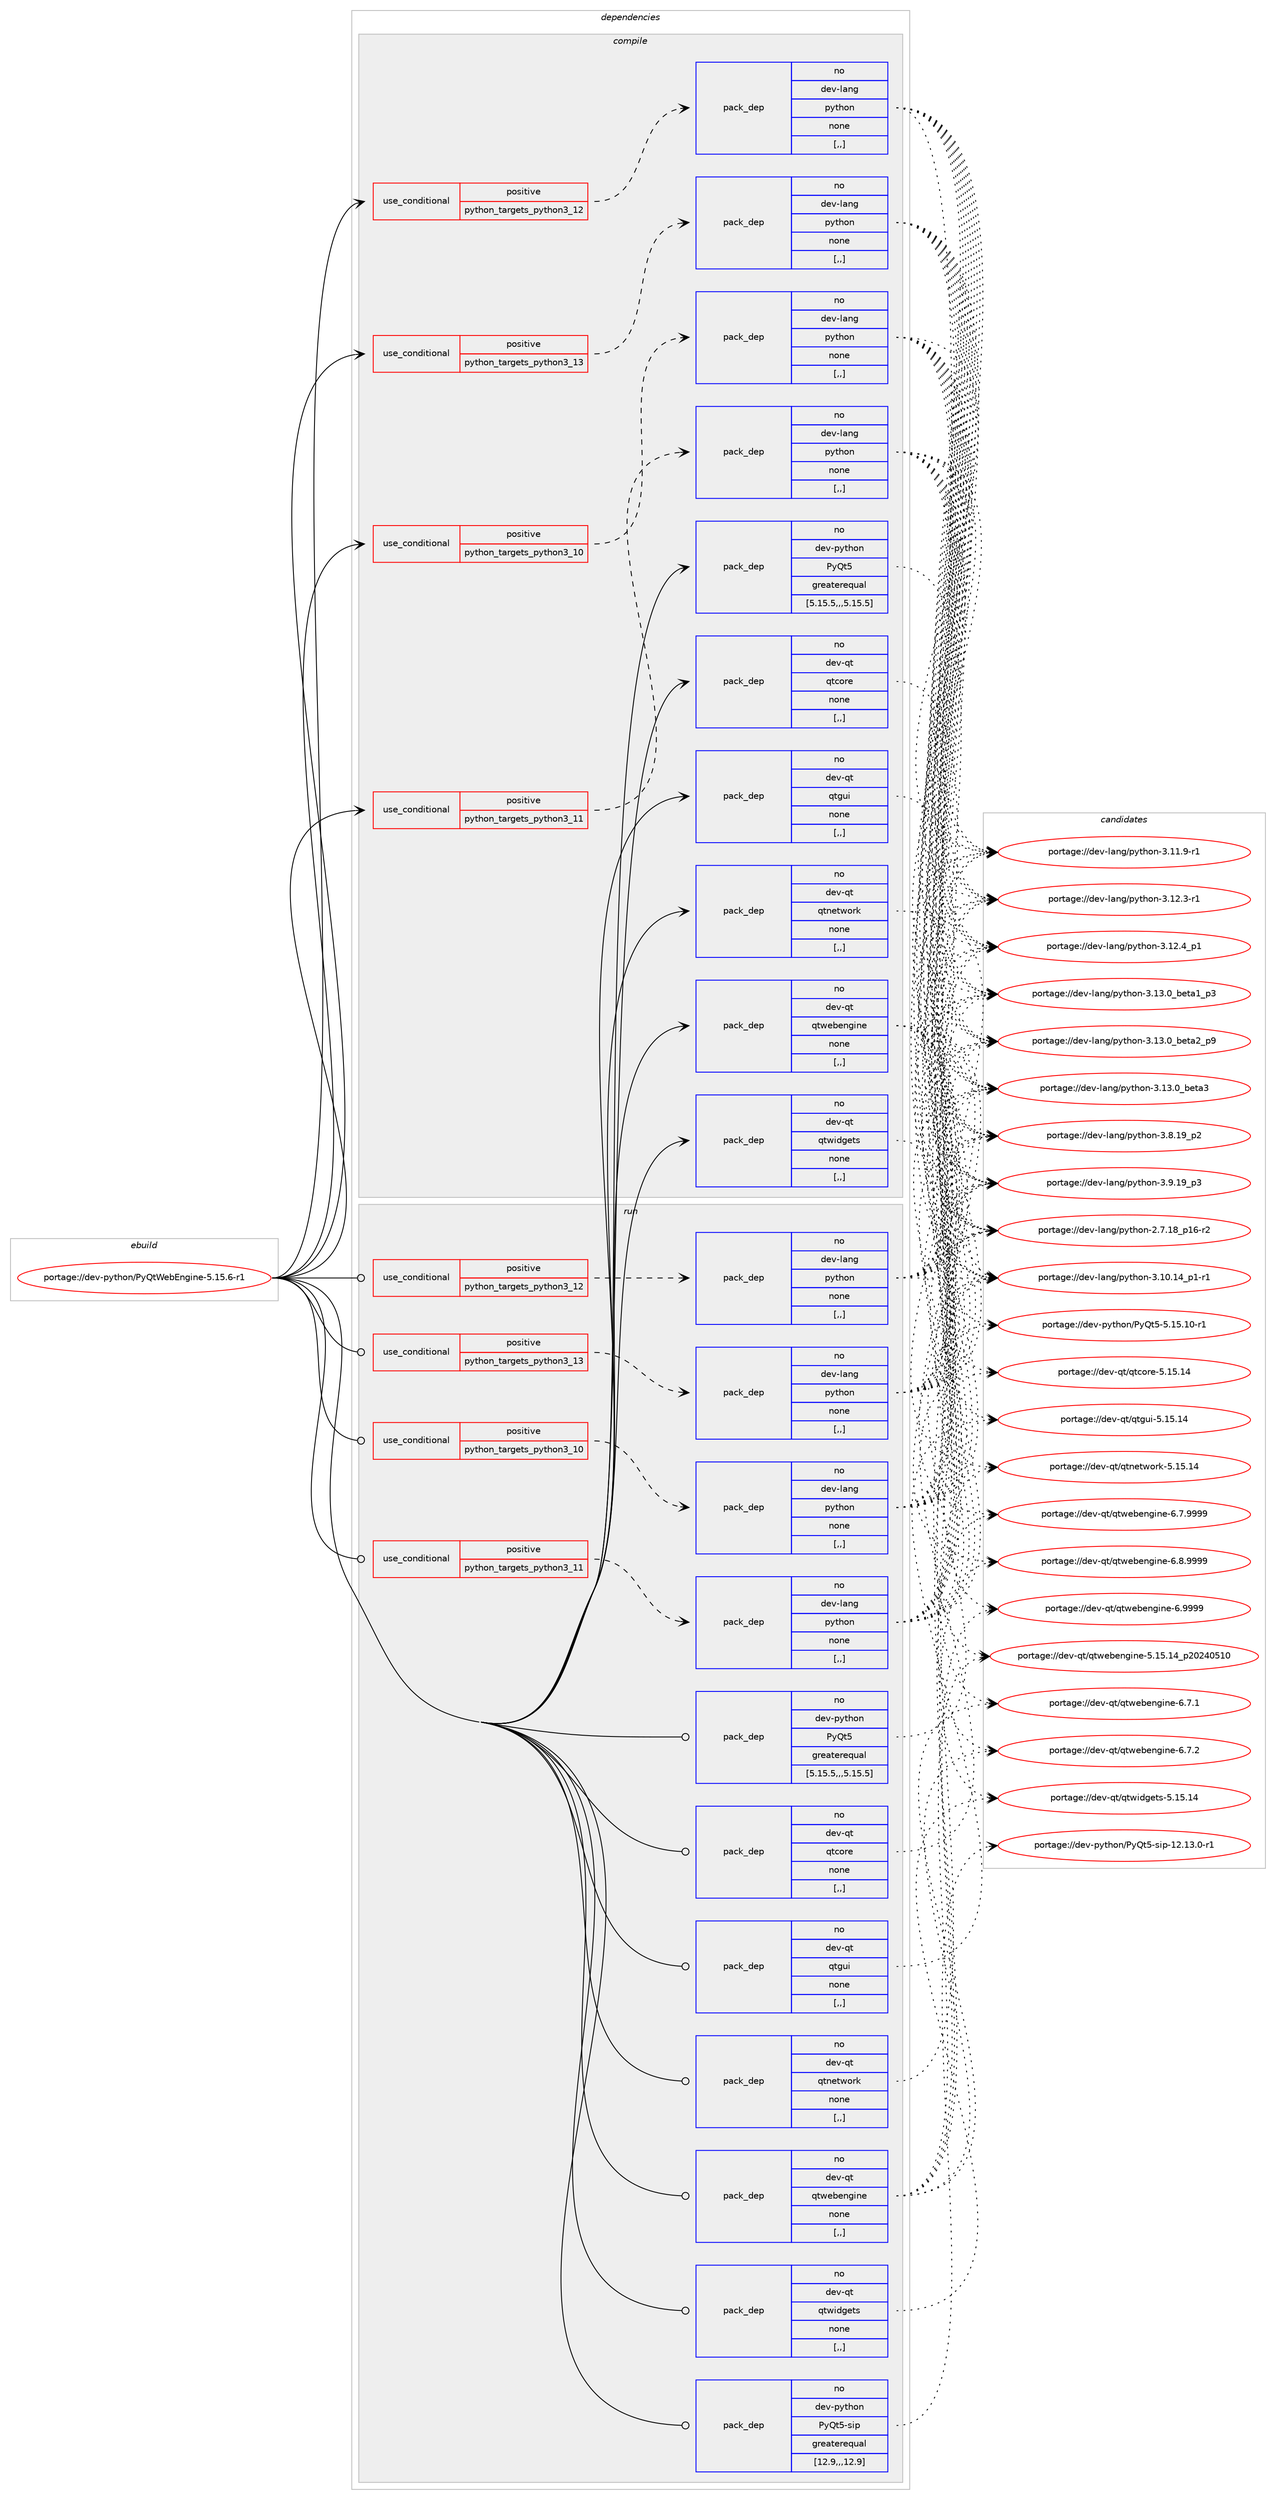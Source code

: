 digraph prolog {

# *************
# Graph options
# *************

newrank=true;
concentrate=true;
compound=true;
graph [rankdir=LR,fontname=Helvetica,fontsize=10,ranksep=1.5];#, ranksep=2.5, nodesep=0.2];
edge  [arrowhead=vee];
node  [fontname=Helvetica,fontsize=10];

# **********
# The ebuild
# **********

subgraph cluster_leftcol {
color=gray;
rank=same;
label=<<i>ebuild</i>>;
id [label="portage://dev-python/PyQtWebEngine-5.15.6-r1", color=red, width=4, href="../dev-python/PyQtWebEngine-5.15.6-r1.svg"];
}

# ****************
# The dependencies
# ****************

subgraph cluster_midcol {
color=gray;
label=<<i>dependencies</i>>;
subgraph cluster_compile {
fillcolor="#eeeeee";
style=filled;
label=<<i>compile</i>>;
subgraph cond29800 {
dependency138080 [label=<<TABLE BORDER="0" CELLBORDER="1" CELLSPACING="0" CELLPADDING="4"><TR><TD ROWSPAN="3" CELLPADDING="10">use_conditional</TD></TR><TR><TD>positive</TD></TR><TR><TD>python_targets_python3_10</TD></TR></TABLE>>, shape=none, color=red];
subgraph pack107072 {
dependency138081 [label=<<TABLE BORDER="0" CELLBORDER="1" CELLSPACING="0" CELLPADDING="4" WIDTH="220"><TR><TD ROWSPAN="6" CELLPADDING="30">pack_dep</TD></TR><TR><TD WIDTH="110">no</TD></TR><TR><TD>dev-lang</TD></TR><TR><TD>python</TD></TR><TR><TD>none</TD></TR><TR><TD>[,,]</TD></TR></TABLE>>, shape=none, color=blue];
}
dependency138080:e -> dependency138081:w [weight=20,style="dashed",arrowhead="vee"];
}
id:e -> dependency138080:w [weight=20,style="solid",arrowhead="vee"];
subgraph cond29801 {
dependency138082 [label=<<TABLE BORDER="0" CELLBORDER="1" CELLSPACING="0" CELLPADDING="4"><TR><TD ROWSPAN="3" CELLPADDING="10">use_conditional</TD></TR><TR><TD>positive</TD></TR><TR><TD>python_targets_python3_11</TD></TR></TABLE>>, shape=none, color=red];
subgraph pack107073 {
dependency138083 [label=<<TABLE BORDER="0" CELLBORDER="1" CELLSPACING="0" CELLPADDING="4" WIDTH="220"><TR><TD ROWSPAN="6" CELLPADDING="30">pack_dep</TD></TR><TR><TD WIDTH="110">no</TD></TR><TR><TD>dev-lang</TD></TR><TR><TD>python</TD></TR><TR><TD>none</TD></TR><TR><TD>[,,]</TD></TR></TABLE>>, shape=none, color=blue];
}
dependency138082:e -> dependency138083:w [weight=20,style="dashed",arrowhead="vee"];
}
id:e -> dependency138082:w [weight=20,style="solid",arrowhead="vee"];
subgraph cond29802 {
dependency138084 [label=<<TABLE BORDER="0" CELLBORDER="1" CELLSPACING="0" CELLPADDING="4"><TR><TD ROWSPAN="3" CELLPADDING="10">use_conditional</TD></TR><TR><TD>positive</TD></TR><TR><TD>python_targets_python3_12</TD></TR></TABLE>>, shape=none, color=red];
subgraph pack107074 {
dependency138085 [label=<<TABLE BORDER="0" CELLBORDER="1" CELLSPACING="0" CELLPADDING="4" WIDTH="220"><TR><TD ROWSPAN="6" CELLPADDING="30">pack_dep</TD></TR><TR><TD WIDTH="110">no</TD></TR><TR><TD>dev-lang</TD></TR><TR><TD>python</TD></TR><TR><TD>none</TD></TR><TR><TD>[,,]</TD></TR></TABLE>>, shape=none, color=blue];
}
dependency138084:e -> dependency138085:w [weight=20,style="dashed",arrowhead="vee"];
}
id:e -> dependency138084:w [weight=20,style="solid",arrowhead="vee"];
subgraph cond29803 {
dependency138086 [label=<<TABLE BORDER="0" CELLBORDER="1" CELLSPACING="0" CELLPADDING="4"><TR><TD ROWSPAN="3" CELLPADDING="10">use_conditional</TD></TR><TR><TD>positive</TD></TR><TR><TD>python_targets_python3_13</TD></TR></TABLE>>, shape=none, color=red];
subgraph pack107075 {
dependency138087 [label=<<TABLE BORDER="0" CELLBORDER="1" CELLSPACING="0" CELLPADDING="4" WIDTH="220"><TR><TD ROWSPAN="6" CELLPADDING="30">pack_dep</TD></TR><TR><TD WIDTH="110">no</TD></TR><TR><TD>dev-lang</TD></TR><TR><TD>python</TD></TR><TR><TD>none</TD></TR><TR><TD>[,,]</TD></TR></TABLE>>, shape=none, color=blue];
}
dependency138086:e -> dependency138087:w [weight=20,style="dashed",arrowhead="vee"];
}
id:e -> dependency138086:w [weight=20,style="solid",arrowhead="vee"];
subgraph pack107076 {
dependency138088 [label=<<TABLE BORDER="0" CELLBORDER="1" CELLSPACING="0" CELLPADDING="4" WIDTH="220"><TR><TD ROWSPAN="6" CELLPADDING="30">pack_dep</TD></TR><TR><TD WIDTH="110">no</TD></TR><TR><TD>dev-python</TD></TR><TR><TD>PyQt5</TD></TR><TR><TD>greaterequal</TD></TR><TR><TD>[5.15.5,,,5.15.5]</TD></TR></TABLE>>, shape=none, color=blue];
}
id:e -> dependency138088:w [weight=20,style="solid",arrowhead="vee"];
subgraph pack107077 {
dependency138089 [label=<<TABLE BORDER="0" CELLBORDER="1" CELLSPACING="0" CELLPADDING="4" WIDTH="220"><TR><TD ROWSPAN="6" CELLPADDING="30">pack_dep</TD></TR><TR><TD WIDTH="110">no</TD></TR><TR><TD>dev-qt</TD></TR><TR><TD>qtcore</TD></TR><TR><TD>none</TD></TR><TR><TD>[,,]</TD></TR></TABLE>>, shape=none, color=blue];
}
id:e -> dependency138089:w [weight=20,style="solid",arrowhead="vee"];
subgraph pack107078 {
dependency138090 [label=<<TABLE BORDER="0" CELLBORDER="1" CELLSPACING="0" CELLPADDING="4" WIDTH="220"><TR><TD ROWSPAN="6" CELLPADDING="30">pack_dep</TD></TR><TR><TD WIDTH="110">no</TD></TR><TR><TD>dev-qt</TD></TR><TR><TD>qtgui</TD></TR><TR><TD>none</TD></TR><TR><TD>[,,]</TD></TR></TABLE>>, shape=none, color=blue];
}
id:e -> dependency138090:w [weight=20,style="solid",arrowhead="vee"];
subgraph pack107079 {
dependency138091 [label=<<TABLE BORDER="0" CELLBORDER="1" CELLSPACING="0" CELLPADDING="4" WIDTH="220"><TR><TD ROWSPAN="6" CELLPADDING="30">pack_dep</TD></TR><TR><TD WIDTH="110">no</TD></TR><TR><TD>dev-qt</TD></TR><TR><TD>qtnetwork</TD></TR><TR><TD>none</TD></TR><TR><TD>[,,]</TD></TR></TABLE>>, shape=none, color=blue];
}
id:e -> dependency138091:w [weight=20,style="solid",arrowhead="vee"];
subgraph pack107080 {
dependency138092 [label=<<TABLE BORDER="0" CELLBORDER="1" CELLSPACING="0" CELLPADDING="4" WIDTH="220"><TR><TD ROWSPAN="6" CELLPADDING="30">pack_dep</TD></TR><TR><TD WIDTH="110">no</TD></TR><TR><TD>dev-qt</TD></TR><TR><TD>qtwebengine</TD></TR><TR><TD>none</TD></TR><TR><TD>[,,]</TD></TR></TABLE>>, shape=none, color=blue];
}
id:e -> dependency138092:w [weight=20,style="solid",arrowhead="vee"];
subgraph pack107081 {
dependency138093 [label=<<TABLE BORDER="0" CELLBORDER="1" CELLSPACING="0" CELLPADDING="4" WIDTH="220"><TR><TD ROWSPAN="6" CELLPADDING="30">pack_dep</TD></TR><TR><TD WIDTH="110">no</TD></TR><TR><TD>dev-qt</TD></TR><TR><TD>qtwidgets</TD></TR><TR><TD>none</TD></TR><TR><TD>[,,]</TD></TR></TABLE>>, shape=none, color=blue];
}
id:e -> dependency138093:w [weight=20,style="solid",arrowhead="vee"];
}
subgraph cluster_compileandrun {
fillcolor="#eeeeee";
style=filled;
label=<<i>compile and run</i>>;
}
subgraph cluster_run {
fillcolor="#eeeeee";
style=filled;
label=<<i>run</i>>;
subgraph cond29804 {
dependency138094 [label=<<TABLE BORDER="0" CELLBORDER="1" CELLSPACING="0" CELLPADDING="4"><TR><TD ROWSPAN="3" CELLPADDING="10">use_conditional</TD></TR><TR><TD>positive</TD></TR><TR><TD>python_targets_python3_10</TD></TR></TABLE>>, shape=none, color=red];
subgraph pack107082 {
dependency138095 [label=<<TABLE BORDER="0" CELLBORDER="1" CELLSPACING="0" CELLPADDING="4" WIDTH="220"><TR><TD ROWSPAN="6" CELLPADDING="30">pack_dep</TD></TR><TR><TD WIDTH="110">no</TD></TR><TR><TD>dev-lang</TD></TR><TR><TD>python</TD></TR><TR><TD>none</TD></TR><TR><TD>[,,]</TD></TR></TABLE>>, shape=none, color=blue];
}
dependency138094:e -> dependency138095:w [weight=20,style="dashed",arrowhead="vee"];
}
id:e -> dependency138094:w [weight=20,style="solid",arrowhead="odot"];
subgraph cond29805 {
dependency138096 [label=<<TABLE BORDER="0" CELLBORDER="1" CELLSPACING="0" CELLPADDING="4"><TR><TD ROWSPAN="3" CELLPADDING="10">use_conditional</TD></TR><TR><TD>positive</TD></TR><TR><TD>python_targets_python3_11</TD></TR></TABLE>>, shape=none, color=red];
subgraph pack107083 {
dependency138097 [label=<<TABLE BORDER="0" CELLBORDER="1" CELLSPACING="0" CELLPADDING="4" WIDTH="220"><TR><TD ROWSPAN="6" CELLPADDING="30">pack_dep</TD></TR><TR><TD WIDTH="110">no</TD></TR><TR><TD>dev-lang</TD></TR><TR><TD>python</TD></TR><TR><TD>none</TD></TR><TR><TD>[,,]</TD></TR></TABLE>>, shape=none, color=blue];
}
dependency138096:e -> dependency138097:w [weight=20,style="dashed",arrowhead="vee"];
}
id:e -> dependency138096:w [weight=20,style="solid",arrowhead="odot"];
subgraph cond29806 {
dependency138098 [label=<<TABLE BORDER="0" CELLBORDER="1" CELLSPACING="0" CELLPADDING="4"><TR><TD ROWSPAN="3" CELLPADDING="10">use_conditional</TD></TR><TR><TD>positive</TD></TR><TR><TD>python_targets_python3_12</TD></TR></TABLE>>, shape=none, color=red];
subgraph pack107084 {
dependency138099 [label=<<TABLE BORDER="0" CELLBORDER="1" CELLSPACING="0" CELLPADDING="4" WIDTH="220"><TR><TD ROWSPAN="6" CELLPADDING="30">pack_dep</TD></TR><TR><TD WIDTH="110">no</TD></TR><TR><TD>dev-lang</TD></TR><TR><TD>python</TD></TR><TR><TD>none</TD></TR><TR><TD>[,,]</TD></TR></TABLE>>, shape=none, color=blue];
}
dependency138098:e -> dependency138099:w [weight=20,style="dashed",arrowhead="vee"];
}
id:e -> dependency138098:w [weight=20,style="solid",arrowhead="odot"];
subgraph cond29807 {
dependency138100 [label=<<TABLE BORDER="0" CELLBORDER="1" CELLSPACING="0" CELLPADDING="4"><TR><TD ROWSPAN="3" CELLPADDING="10">use_conditional</TD></TR><TR><TD>positive</TD></TR><TR><TD>python_targets_python3_13</TD></TR></TABLE>>, shape=none, color=red];
subgraph pack107085 {
dependency138101 [label=<<TABLE BORDER="0" CELLBORDER="1" CELLSPACING="0" CELLPADDING="4" WIDTH="220"><TR><TD ROWSPAN="6" CELLPADDING="30">pack_dep</TD></TR><TR><TD WIDTH="110">no</TD></TR><TR><TD>dev-lang</TD></TR><TR><TD>python</TD></TR><TR><TD>none</TD></TR><TR><TD>[,,]</TD></TR></TABLE>>, shape=none, color=blue];
}
dependency138100:e -> dependency138101:w [weight=20,style="dashed",arrowhead="vee"];
}
id:e -> dependency138100:w [weight=20,style="solid",arrowhead="odot"];
subgraph pack107086 {
dependency138102 [label=<<TABLE BORDER="0" CELLBORDER="1" CELLSPACING="0" CELLPADDING="4" WIDTH="220"><TR><TD ROWSPAN="6" CELLPADDING="30">pack_dep</TD></TR><TR><TD WIDTH="110">no</TD></TR><TR><TD>dev-python</TD></TR><TR><TD>PyQt5</TD></TR><TR><TD>greaterequal</TD></TR><TR><TD>[5.15.5,,,5.15.5]</TD></TR></TABLE>>, shape=none, color=blue];
}
id:e -> dependency138102:w [weight=20,style="solid",arrowhead="odot"];
subgraph pack107087 {
dependency138103 [label=<<TABLE BORDER="0" CELLBORDER="1" CELLSPACING="0" CELLPADDING="4" WIDTH="220"><TR><TD ROWSPAN="6" CELLPADDING="30">pack_dep</TD></TR><TR><TD WIDTH="110">no</TD></TR><TR><TD>dev-python</TD></TR><TR><TD>PyQt5-sip</TD></TR><TR><TD>greaterequal</TD></TR><TR><TD>[12.9,,,12.9]</TD></TR></TABLE>>, shape=none, color=blue];
}
id:e -> dependency138103:w [weight=20,style="solid",arrowhead="odot"];
subgraph pack107088 {
dependency138104 [label=<<TABLE BORDER="0" CELLBORDER="1" CELLSPACING="0" CELLPADDING="4" WIDTH="220"><TR><TD ROWSPAN="6" CELLPADDING="30">pack_dep</TD></TR><TR><TD WIDTH="110">no</TD></TR><TR><TD>dev-qt</TD></TR><TR><TD>qtcore</TD></TR><TR><TD>none</TD></TR><TR><TD>[,,]</TD></TR></TABLE>>, shape=none, color=blue];
}
id:e -> dependency138104:w [weight=20,style="solid",arrowhead="odot"];
subgraph pack107089 {
dependency138105 [label=<<TABLE BORDER="0" CELLBORDER="1" CELLSPACING="0" CELLPADDING="4" WIDTH="220"><TR><TD ROWSPAN="6" CELLPADDING="30">pack_dep</TD></TR><TR><TD WIDTH="110">no</TD></TR><TR><TD>dev-qt</TD></TR><TR><TD>qtgui</TD></TR><TR><TD>none</TD></TR><TR><TD>[,,]</TD></TR></TABLE>>, shape=none, color=blue];
}
id:e -> dependency138105:w [weight=20,style="solid",arrowhead="odot"];
subgraph pack107090 {
dependency138106 [label=<<TABLE BORDER="0" CELLBORDER="1" CELLSPACING="0" CELLPADDING="4" WIDTH="220"><TR><TD ROWSPAN="6" CELLPADDING="30">pack_dep</TD></TR><TR><TD WIDTH="110">no</TD></TR><TR><TD>dev-qt</TD></TR><TR><TD>qtnetwork</TD></TR><TR><TD>none</TD></TR><TR><TD>[,,]</TD></TR></TABLE>>, shape=none, color=blue];
}
id:e -> dependency138106:w [weight=20,style="solid",arrowhead="odot"];
subgraph pack107091 {
dependency138107 [label=<<TABLE BORDER="0" CELLBORDER="1" CELLSPACING="0" CELLPADDING="4" WIDTH="220"><TR><TD ROWSPAN="6" CELLPADDING="30">pack_dep</TD></TR><TR><TD WIDTH="110">no</TD></TR><TR><TD>dev-qt</TD></TR><TR><TD>qtwebengine</TD></TR><TR><TD>none</TD></TR><TR><TD>[,,]</TD></TR></TABLE>>, shape=none, color=blue];
}
id:e -> dependency138107:w [weight=20,style="solid",arrowhead="odot"];
subgraph pack107092 {
dependency138108 [label=<<TABLE BORDER="0" CELLBORDER="1" CELLSPACING="0" CELLPADDING="4" WIDTH="220"><TR><TD ROWSPAN="6" CELLPADDING="30">pack_dep</TD></TR><TR><TD WIDTH="110">no</TD></TR><TR><TD>dev-qt</TD></TR><TR><TD>qtwidgets</TD></TR><TR><TD>none</TD></TR><TR><TD>[,,]</TD></TR></TABLE>>, shape=none, color=blue];
}
id:e -> dependency138108:w [weight=20,style="solid",arrowhead="odot"];
}
}

# **************
# The candidates
# **************

subgraph cluster_choices {
rank=same;
color=gray;
label=<<i>candidates</i>>;

subgraph choice107072 {
color=black;
nodesep=1;
choice100101118451089711010347112121116104111110455046554649569511249544511450 [label="portage://dev-lang/python-2.7.18_p16-r2", color=red, width=4,href="../dev-lang/python-2.7.18_p16-r2.svg"];
choice100101118451089711010347112121116104111110455146494846495295112494511449 [label="portage://dev-lang/python-3.10.14_p1-r1", color=red, width=4,href="../dev-lang/python-3.10.14_p1-r1.svg"];
choice100101118451089711010347112121116104111110455146494946574511449 [label="portage://dev-lang/python-3.11.9-r1", color=red, width=4,href="../dev-lang/python-3.11.9-r1.svg"];
choice100101118451089711010347112121116104111110455146495046514511449 [label="portage://dev-lang/python-3.12.3-r1", color=red, width=4,href="../dev-lang/python-3.12.3-r1.svg"];
choice100101118451089711010347112121116104111110455146495046529511249 [label="portage://dev-lang/python-3.12.4_p1", color=red, width=4,href="../dev-lang/python-3.12.4_p1.svg"];
choice10010111845108971101034711212111610411111045514649514648959810111697499511251 [label="portage://dev-lang/python-3.13.0_beta1_p3", color=red, width=4,href="../dev-lang/python-3.13.0_beta1_p3.svg"];
choice10010111845108971101034711212111610411111045514649514648959810111697509511257 [label="portage://dev-lang/python-3.13.0_beta2_p9", color=red, width=4,href="../dev-lang/python-3.13.0_beta2_p9.svg"];
choice1001011184510897110103471121211161041111104551464951464895981011169751 [label="portage://dev-lang/python-3.13.0_beta3", color=red, width=4,href="../dev-lang/python-3.13.0_beta3.svg"];
choice100101118451089711010347112121116104111110455146564649579511250 [label="portage://dev-lang/python-3.8.19_p2", color=red, width=4,href="../dev-lang/python-3.8.19_p2.svg"];
choice100101118451089711010347112121116104111110455146574649579511251 [label="portage://dev-lang/python-3.9.19_p3", color=red, width=4,href="../dev-lang/python-3.9.19_p3.svg"];
dependency138081:e -> choice100101118451089711010347112121116104111110455046554649569511249544511450:w [style=dotted,weight="100"];
dependency138081:e -> choice100101118451089711010347112121116104111110455146494846495295112494511449:w [style=dotted,weight="100"];
dependency138081:e -> choice100101118451089711010347112121116104111110455146494946574511449:w [style=dotted,weight="100"];
dependency138081:e -> choice100101118451089711010347112121116104111110455146495046514511449:w [style=dotted,weight="100"];
dependency138081:e -> choice100101118451089711010347112121116104111110455146495046529511249:w [style=dotted,weight="100"];
dependency138081:e -> choice10010111845108971101034711212111610411111045514649514648959810111697499511251:w [style=dotted,weight="100"];
dependency138081:e -> choice10010111845108971101034711212111610411111045514649514648959810111697509511257:w [style=dotted,weight="100"];
dependency138081:e -> choice1001011184510897110103471121211161041111104551464951464895981011169751:w [style=dotted,weight="100"];
dependency138081:e -> choice100101118451089711010347112121116104111110455146564649579511250:w [style=dotted,weight="100"];
dependency138081:e -> choice100101118451089711010347112121116104111110455146574649579511251:w [style=dotted,weight="100"];
}
subgraph choice107073 {
color=black;
nodesep=1;
choice100101118451089711010347112121116104111110455046554649569511249544511450 [label="portage://dev-lang/python-2.7.18_p16-r2", color=red, width=4,href="../dev-lang/python-2.7.18_p16-r2.svg"];
choice100101118451089711010347112121116104111110455146494846495295112494511449 [label="portage://dev-lang/python-3.10.14_p1-r1", color=red, width=4,href="../dev-lang/python-3.10.14_p1-r1.svg"];
choice100101118451089711010347112121116104111110455146494946574511449 [label="portage://dev-lang/python-3.11.9-r1", color=red, width=4,href="../dev-lang/python-3.11.9-r1.svg"];
choice100101118451089711010347112121116104111110455146495046514511449 [label="portage://dev-lang/python-3.12.3-r1", color=red, width=4,href="../dev-lang/python-3.12.3-r1.svg"];
choice100101118451089711010347112121116104111110455146495046529511249 [label="portage://dev-lang/python-3.12.4_p1", color=red, width=4,href="../dev-lang/python-3.12.4_p1.svg"];
choice10010111845108971101034711212111610411111045514649514648959810111697499511251 [label="portage://dev-lang/python-3.13.0_beta1_p3", color=red, width=4,href="../dev-lang/python-3.13.0_beta1_p3.svg"];
choice10010111845108971101034711212111610411111045514649514648959810111697509511257 [label="portage://dev-lang/python-3.13.0_beta2_p9", color=red, width=4,href="../dev-lang/python-3.13.0_beta2_p9.svg"];
choice1001011184510897110103471121211161041111104551464951464895981011169751 [label="portage://dev-lang/python-3.13.0_beta3", color=red, width=4,href="../dev-lang/python-3.13.0_beta3.svg"];
choice100101118451089711010347112121116104111110455146564649579511250 [label="portage://dev-lang/python-3.8.19_p2", color=red, width=4,href="../dev-lang/python-3.8.19_p2.svg"];
choice100101118451089711010347112121116104111110455146574649579511251 [label="portage://dev-lang/python-3.9.19_p3", color=red, width=4,href="../dev-lang/python-3.9.19_p3.svg"];
dependency138083:e -> choice100101118451089711010347112121116104111110455046554649569511249544511450:w [style=dotted,weight="100"];
dependency138083:e -> choice100101118451089711010347112121116104111110455146494846495295112494511449:w [style=dotted,weight="100"];
dependency138083:e -> choice100101118451089711010347112121116104111110455146494946574511449:w [style=dotted,weight="100"];
dependency138083:e -> choice100101118451089711010347112121116104111110455146495046514511449:w [style=dotted,weight="100"];
dependency138083:e -> choice100101118451089711010347112121116104111110455146495046529511249:w [style=dotted,weight="100"];
dependency138083:e -> choice10010111845108971101034711212111610411111045514649514648959810111697499511251:w [style=dotted,weight="100"];
dependency138083:e -> choice10010111845108971101034711212111610411111045514649514648959810111697509511257:w [style=dotted,weight="100"];
dependency138083:e -> choice1001011184510897110103471121211161041111104551464951464895981011169751:w [style=dotted,weight="100"];
dependency138083:e -> choice100101118451089711010347112121116104111110455146564649579511250:w [style=dotted,weight="100"];
dependency138083:e -> choice100101118451089711010347112121116104111110455146574649579511251:w [style=dotted,weight="100"];
}
subgraph choice107074 {
color=black;
nodesep=1;
choice100101118451089711010347112121116104111110455046554649569511249544511450 [label="portage://dev-lang/python-2.7.18_p16-r2", color=red, width=4,href="../dev-lang/python-2.7.18_p16-r2.svg"];
choice100101118451089711010347112121116104111110455146494846495295112494511449 [label="portage://dev-lang/python-3.10.14_p1-r1", color=red, width=4,href="../dev-lang/python-3.10.14_p1-r1.svg"];
choice100101118451089711010347112121116104111110455146494946574511449 [label="portage://dev-lang/python-3.11.9-r1", color=red, width=4,href="../dev-lang/python-3.11.9-r1.svg"];
choice100101118451089711010347112121116104111110455146495046514511449 [label="portage://dev-lang/python-3.12.3-r1", color=red, width=4,href="../dev-lang/python-3.12.3-r1.svg"];
choice100101118451089711010347112121116104111110455146495046529511249 [label="portage://dev-lang/python-3.12.4_p1", color=red, width=4,href="../dev-lang/python-3.12.4_p1.svg"];
choice10010111845108971101034711212111610411111045514649514648959810111697499511251 [label="portage://dev-lang/python-3.13.0_beta1_p3", color=red, width=4,href="../dev-lang/python-3.13.0_beta1_p3.svg"];
choice10010111845108971101034711212111610411111045514649514648959810111697509511257 [label="portage://dev-lang/python-3.13.0_beta2_p9", color=red, width=4,href="../dev-lang/python-3.13.0_beta2_p9.svg"];
choice1001011184510897110103471121211161041111104551464951464895981011169751 [label="portage://dev-lang/python-3.13.0_beta3", color=red, width=4,href="../dev-lang/python-3.13.0_beta3.svg"];
choice100101118451089711010347112121116104111110455146564649579511250 [label="portage://dev-lang/python-3.8.19_p2", color=red, width=4,href="../dev-lang/python-3.8.19_p2.svg"];
choice100101118451089711010347112121116104111110455146574649579511251 [label="portage://dev-lang/python-3.9.19_p3", color=red, width=4,href="../dev-lang/python-3.9.19_p3.svg"];
dependency138085:e -> choice100101118451089711010347112121116104111110455046554649569511249544511450:w [style=dotted,weight="100"];
dependency138085:e -> choice100101118451089711010347112121116104111110455146494846495295112494511449:w [style=dotted,weight="100"];
dependency138085:e -> choice100101118451089711010347112121116104111110455146494946574511449:w [style=dotted,weight="100"];
dependency138085:e -> choice100101118451089711010347112121116104111110455146495046514511449:w [style=dotted,weight="100"];
dependency138085:e -> choice100101118451089711010347112121116104111110455146495046529511249:w [style=dotted,weight="100"];
dependency138085:e -> choice10010111845108971101034711212111610411111045514649514648959810111697499511251:w [style=dotted,weight="100"];
dependency138085:e -> choice10010111845108971101034711212111610411111045514649514648959810111697509511257:w [style=dotted,weight="100"];
dependency138085:e -> choice1001011184510897110103471121211161041111104551464951464895981011169751:w [style=dotted,weight="100"];
dependency138085:e -> choice100101118451089711010347112121116104111110455146564649579511250:w [style=dotted,weight="100"];
dependency138085:e -> choice100101118451089711010347112121116104111110455146574649579511251:w [style=dotted,weight="100"];
}
subgraph choice107075 {
color=black;
nodesep=1;
choice100101118451089711010347112121116104111110455046554649569511249544511450 [label="portage://dev-lang/python-2.7.18_p16-r2", color=red, width=4,href="../dev-lang/python-2.7.18_p16-r2.svg"];
choice100101118451089711010347112121116104111110455146494846495295112494511449 [label="portage://dev-lang/python-3.10.14_p1-r1", color=red, width=4,href="../dev-lang/python-3.10.14_p1-r1.svg"];
choice100101118451089711010347112121116104111110455146494946574511449 [label="portage://dev-lang/python-3.11.9-r1", color=red, width=4,href="../dev-lang/python-3.11.9-r1.svg"];
choice100101118451089711010347112121116104111110455146495046514511449 [label="portage://dev-lang/python-3.12.3-r1", color=red, width=4,href="../dev-lang/python-3.12.3-r1.svg"];
choice100101118451089711010347112121116104111110455146495046529511249 [label="portage://dev-lang/python-3.12.4_p1", color=red, width=4,href="../dev-lang/python-3.12.4_p1.svg"];
choice10010111845108971101034711212111610411111045514649514648959810111697499511251 [label="portage://dev-lang/python-3.13.0_beta1_p3", color=red, width=4,href="../dev-lang/python-3.13.0_beta1_p3.svg"];
choice10010111845108971101034711212111610411111045514649514648959810111697509511257 [label="portage://dev-lang/python-3.13.0_beta2_p9", color=red, width=4,href="../dev-lang/python-3.13.0_beta2_p9.svg"];
choice1001011184510897110103471121211161041111104551464951464895981011169751 [label="portage://dev-lang/python-3.13.0_beta3", color=red, width=4,href="../dev-lang/python-3.13.0_beta3.svg"];
choice100101118451089711010347112121116104111110455146564649579511250 [label="portage://dev-lang/python-3.8.19_p2", color=red, width=4,href="../dev-lang/python-3.8.19_p2.svg"];
choice100101118451089711010347112121116104111110455146574649579511251 [label="portage://dev-lang/python-3.9.19_p3", color=red, width=4,href="../dev-lang/python-3.9.19_p3.svg"];
dependency138087:e -> choice100101118451089711010347112121116104111110455046554649569511249544511450:w [style=dotted,weight="100"];
dependency138087:e -> choice100101118451089711010347112121116104111110455146494846495295112494511449:w [style=dotted,weight="100"];
dependency138087:e -> choice100101118451089711010347112121116104111110455146494946574511449:w [style=dotted,weight="100"];
dependency138087:e -> choice100101118451089711010347112121116104111110455146495046514511449:w [style=dotted,weight="100"];
dependency138087:e -> choice100101118451089711010347112121116104111110455146495046529511249:w [style=dotted,weight="100"];
dependency138087:e -> choice10010111845108971101034711212111610411111045514649514648959810111697499511251:w [style=dotted,weight="100"];
dependency138087:e -> choice10010111845108971101034711212111610411111045514649514648959810111697509511257:w [style=dotted,weight="100"];
dependency138087:e -> choice1001011184510897110103471121211161041111104551464951464895981011169751:w [style=dotted,weight="100"];
dependency138087:e -> choice100101118451089711010347112121116104111110455146564649579511250:w [style=dotted,weight="100"];
dependency138087:e -> choice100101118451089711010347112121116104111110455146574649579511251:w [style=dotted,weight="100"];
}
subgraph choice107076 {
color=black;
nodesep=1;
choice100101118451121211161041111104780121811165345534649534649484511449 [label="portage://dev-python/PyQt5-5.15.10-r1", color=red, width=4,href="../dev-python/PyQt5-5.15.10-r1.svg"];
dependency138088:e -> choice100101118451121211161041111104780121811165345534649534649484511449:w [style=dotted,weight="100"];
}
subgraph choice107077 {
color=black;
nodesep=1;
choice1001011184511311647113116991111141014553464953464952 [label="portage://dev-qt/qtcore-5.15.14", color=red, width=4,href="../dev-qt/qtcore-5.15.14.svg"];
dependency138089:e -> choice1001011184511311647113116991111141014553464953464952:w [style=dotted,weight="100"];
}
subgraph choice107078 {
color=black;
nodesep=1;
choice10010111845113116471131161031171054553464953464952 [label="portage://dev-qt/qtgui-5.15.14", color=red, width=4,href="../dev-qt/qtgui-5.15.14.svg"];
dependency138090:e -> choice10010111845113116471131161031171054553464953464952:w [style=dotted,weight="100"];
}
subgraph choice107079 {
color=black;
nodesep=1;
choice10010111845113116471131161101011161191111141074553464953464952 [label="portage://dev-qt/qtnetwork-5.15.14", color=red, width=4,href="../dev-qt/qtnetwork-5.15.14.svg"];
dependency138091:e -> choice10010111845113116471131161101011161191111141074553464953464952:w [style=dotted,weight="100"];
}
subgraph choice107080 {
color=black;
nodesep=1;
choice1001011184511311647113116119101981011101031051101014553464953464952951125048505248534948 [label="portage://dev-qt/qtwebengine-5.15.14_p20240510", color=red, width=4,href="../dev-qt/qtwebengine-5.15.14_p20240510.svg"];
choice100101118451131164711311611910198101110103105110101455446554649 [label="portage://dev-qt/qtwebengine-6.7.1", color=red, width=4,href="../dev-qt/qtwebengine-6.7.1.svg"];
choice100101118451131164711311611910198101110103105110101455446554650 [label="portage://dev-qt/qtwebengine-6.7.2", color=red, width=4,href="../dev-qt/qtwebengine-6.7.2.svg"];
choice100101118451131164711311611910198101110103105110101455446554657575757 [label="portage://dev-qt/qtwebengine-6.7.9999", color=red, width=4,href="../dev-qt/qtwebengine-6.7.9999.svg"];
choice100101118451131164711311611910198101110103105110101455446564657575757 [label="portage://dev-qt/qtwebengine-6.8.9999", color=red, width=4,href="../dev-qt/qtwebengine-6.8.9999.svg"];
choice10010111845113116471131161191019810111010310511010145544657575757 [label="portage://dev-qt/qtwebengine-6.9999", color=red, width=4,href="../dev-qt/qtwebengine-6.9999.svg"];
dependency138092:e -> choice1001011184511311647113116119101981011101031051101014553464953464952951125048505248534948:w [style=dotted,weight="100"];
dependency138092:e -> choice100101118451131164711311611910198101110103105110101455446554649:w [style=dotted,weight="100"];
dependency138092:e -> choice100101118451131164711311611910198101110103105110101455446554650:w [style=dotted,weight="100"];
dependency138092:e -> choice100101118451131164711311611910198101110103105110101455446554657575757:w [style=dotted,weight="100"];
dependency138092:e -> choice100101118451131164711311611910198101110103105110101455446564657575757:w [style=dotted,weight="100"];
dependency138092:e -> choice10010111845113116471131161191019810111010310511010145544657575757:w [style=dotted,weight="100"];
}
subgraph choice107081 {
color=black;
nodesep=1;
choice10010111845113116471131161191051001031011161154553464953464952 [label="portage://dev-qt/qtwidgets-5.15.14", color=red, width=4,href="../dev-qt/qtwidgets-5.15.14.svg"];
dependency138093:e -> choice10010111845113116471131161191051001031011161154553464953464952:w [style=dotted,weight="100"];
}
subgraph choice107082 {
color=black;
nodesep=1;
choice100101118451089711010347112121116104111110455046554649569511249544511450 [label="portage://dev-lang/python-2.7.18_p16-r2", color=red, width=4,href="../dev-lang/python-2.7.18_p16-r2.svg"];
choice100101118451089711010347112121116104111110455146494846495295112494511449 [label="portage://dev-lang/python-3.10.14_p1-r1", color=red, width=4,href="../dev-lang/python-3.10.14_p1-r1.svg"];
choice100101118451089711010347112121116104111110455146494946574511449 [label="portage://dev-lang/python-3.11.9-r1", color=red, width=4,href="../dev-lang/python-3.11.9-r1.svg"];
choice100101118451089711010347112121116104111110455146495046514511449 [label="portage://dev-lang/python-3.12.3-r1", color=red, width=4,href="../dev-lang/python-3.12.3-r1.svg"];
choice100101118451089711010347112121116104111110455146495046529511249 [label="portage://dev-lang/python-3.12.4_p1", color=red, width=4,href="../dev-lang/python-3.12.4_p1.svg"];
choice10010111845108971101034711212111610411111045514649514648959810111697499511251 [label="portage://dev-lang/python-3.13.0_beta1_p3", color=red, width=4,href="../dev-lang/python-3.13.0_beta1_p3.svg"];
choice10010111845108971101034711212111610411111045514649514648959810111697509511257 [label="portage://dev-lang/python-3.13.0_beta2_p9", color=red, width=4,href="../dev-lang/python-3.13.0_beta2_p9.svg"];
choice1001011184510897110103471121211161041111104551464951464895981011169751 [label="portage://dev-lang/python-3.13.0_beta3", color=red, width=4,href="../dev-lang/python-3.13.0_beta3.svg"];
choice100101118451089711010347112121116104111110455146564649579511250 [label="portage://dev-lang/python-3.8.19_p2", color=red, width=4,href="../dev-lang/python-3.8.19_p2.svg"];
choice100101118451089711010347112121116104111110455146574649579511251 [label="portage://dev-lang/python-3.9.19_p3", color=red, width=4,href="../dev-lang/python-3.9.19_p3.svg"];
dependency138095:e -> choice100101118451089711010347112121116104111110455046554649569511249544511450:w [style=dotted,weight="100"];
dependency138095:e -> choice100101118451089711010347112121116104111110455146494846495295112494511449:w [style=dotted,weight="100"];
dependency138095:e -> choice100101118451089711010347112121116104111110455146494946574511449:w [style=dotted,weight="100"];
dependency138095:e -> choice100101118451089711010347112121116104111110455146495046514511449:w [style=dotted,weight="100"];
dependency138095:e -> choice100101118451089711010347112121116104111110455146495046529511249:w [style=dotted,weight="100"];
dependency138095:e -> choice10010111845108971101034711212111610411111045514649514648959810111697499511251:w [style=dotted,weight="100"];
dependency138095:e -> choice10010111845108971101034711212111610411111045514649514648959810111697509511257:w [style=dotted,weight="100"];
dependency138095:e -> choice1001011184510897110103471121211161041111104551464951464895981011169751:w [style=dotted,weight="100"];
dependency138095:e -> choice100101118451089711010347112121116104111110455146564649579511250:w [style=dotted,weight="100"];
dependency138095:e -> choice100101118451089711010347112121116104111110455146574649579511251:w [style=dotted,weight="100"];
}
subgraph choice107083 {
color=black;
nodesep=1;
choice100101118451089711010347112121116104111110455046554649569511249544511450 [label="portage://dev-lang/python-2.7.18_p16-r2", color=red, width=4,href="../dev-lang/python-2.7.18_p16-r2.svg"];
choice100101118451089711010347112121116104111110455146494846495295112494511449 [label="portage://dev-lang/python-3.10.14_p1-r1", color=red, width=4,href="../dev-lang/python-3.10.14_p1-r1.svg"];
choice100101118451089711010347112121116104111110455146494946574511449 [label="portage://dev-lang/python-3.11.9-r1", color=red, width=4,href="../dev-lang/python-3.11.9-r1.svg"];
choice100101118451089711010347112121116104111110455146495046514511449 [label="portage://dev-lang/python-3.12.3-r1", color=red, width=4,href="../dev-lang/python-3.12.3-r1.svg"];
choice100101118451089711010347112121116104111110455146495046529511249 [label="portage://dev-lang/python-3.12.4_p1", color=red, width=4,href="../dev-lang/python-3.12.4_p1.svg"];
choice10010111845108971101034711212111610411111045514649514648959810111697499511251 [label="portage://dev-lang/python-3.13.0_beta1_p3", color=red, width=4,href="../dev-lang/python-3.13.0_beta1_p3.svg"];
choice10010111845108971101034711212111610411111045514649514648959810111697509511257 [label="portage://dev-lang/python-3.13.0_beta2_p9", color=red, width=4,href="../dev-lang/python-3.13.0_beta2_p9.svg"];
choice1001011184510897110103471121211161041111104551464951464895981011169751 [label="portage://dev-lang/python-3.13.0_beta3", color=red, width=4,href="../dev-lang/python-3.13.0_beta3.svg"];
choice100101118451089711010347112121116104111110455146564649579511250 [label="portage://dev-lang/python-3.8.19_p2", color=red, width=4,href="../dev-lang/python-3.8.19_p2.svg"];
choice100101118451089711010347112121116104111110455146574649579511251 [label="portage://dev-lang/python-3.9.19_p3", color=red, width=4,href="../dev-lang/python-3.9.19_p3.svg"];
dependency138097:e -> choice100101118451089711010347112121116104111110455046554649569511249544511450:w [style=dotted,weight="100"];
dependency138097:e -> choice100101118451089711010347112121116104111110455146494846495295112494511449:w [style=dotted,weight="100"];
dependency138097:e -> choice100101118451089711010347112121116104111110455146494946574511449:w [style=dotted,weight="100"];
dependency138097:e -> choice100101118451089711010347112121116104111110455146495046514511449:w [style=dotted,weight="100"];
dependency138097:e -> choice100101118451089711010347112121116104111110455146495046529511249:w [style=dotted,weight="100"];
dependency138097:e -> choice10010111845108971101034711212111610411111045514649514648959810111697499511251:w [style=dotted,weight="100"];
dependency138097:e -> choice10010111845108971101034711212111610411111045514649514648959810111697509511257:w [style=dotted,weight="100"];
dependency138097:e -> choice1001011184510897110103471121211161041111104551464951464895981011169751:w [style=dotted,weight="100"];
dependency138097:e -> choice100101118451089711010347112121116104111110455146564649579511250:w [style=dotted,weight="100"];
dependency138097:e -> choice100101118451089711010347112121116104111110455146574649579511251:w [style=dotted,weight="100"];
}
subgraph choice107084 {
color=black;
nodesep=1;
choice100101118451089711010347112121116104111110455046554649569511249544511450 [label="portage://dev-lang/python-2.7.18_p16-r2", color=red, width=4,href="../dev-lang/python-2.7.18_p16-r2.svg"];
choice100101118451089711010347112121116104111110455146494846495295112494511449 [label="portage://dev-lang/python-3.10.14_p1-r1", color=red, width=4,href="../dev-lang/python-3.10.14_p1-r1.svg"];
choice100101118451089711010347112121116104111110455146494946574511449 [label="portage://dev-lang/python-3.11.9-r1", color=red, width=4,href="../dev-lang/python-3.11.9-r1.svg"];
choice100101118451089711010347112121116104111110455146495046514511449 [label="portage://dev-lang/python-3.12.3-r1", color=red, width=4,href="../dev-lang/python-3.12.3-r1.svg"];
choice100101118451089711010347112121116104111110455146495046529511249 [label="portage://dev-lang/python-3.12.4_p1", color=red, width=4,href="../dev-lang/python-3.12.4_p1.svg"];
choice10010111845108971101034711212111610411111045514649514648959810111697499511251 [label="portage://dev-lang/python-3.13.0_beta1_p3", color=red, width=4,href="../dev-lang/python-3.13.0_beta1_p3.svg"];
choice10010111845108971101034711212111610411111045514649514648959810111697509511257 [label="portage://dev-lang/python-3.13.0_beta2_p9", color=red, width=4,href="../dev-lang/python-3.13.0_beta2_p9.svg"];
choice1001011184510897110103471121211161041111104551464951464895981011169751 [label="portage://dev-lang/python-3.13.0_beta3", color=red, width=4,href="../dev-lang/python-3.13.0_beta3.svg"];
choice100101118451089711010347112121116104111110455146564649579511250 [label="portage://dev-lang/python-3.8.19_p2", color=red, width=4,href="../dev-lang/python-3.8.19_p2.svg"];
choice100101118451089711010347112121116104111110455146574649579511251 [label="portage://dev-lang/python-3.9.19_p3", color=red, width=4,href="../dev-lang/python-3.9.19_p3.svg"];
dependency138099:e -> choice100101118451089711010347112121116104111110455046554649569511249544511450:w [style=dotted,weight="100"];
dependency138099:e -> choice100101118451089711010347112121116104111110455146494846495295112494511449:w [style=dotted,weight="100"];
dependency138099:e -> choice100101118451089711010347112121116104111110455146494946574511449:w [style=dotted,weight="100"];
dependency138099:e -> choice100101118451089711010347112121116104111110455146495046514511449:w [style=dotted,weight="100"];
dependency138099:e -> choice100101118451089711010347112121116104111110455146495046529511249:w [style=dotted,weight="100"];
dependency138099:e -> choice10010111845108971101034711212111610411111045514649514648959810111697499511251:w [style=dotted,weight="100"];
dependency138099:e -> choice10010111845108971101034711212111610411111045514649514648959810111697509511257:w [style=dotted,weight="100"];
dependency138099:e -> choice1001011184510897110103471121211161041111104551464951464895981011169751:w [style=dotted,weight="100"];
dependency138099:e -> choice100101118451089711010347112121116104111110455146564649579511250:w [style=dotted,weight="100"];
dependency138099:e -> choice100101118451089711010347112121116104111110455146574649579511251:w [style=dotted,weight="100"];
}
subgraph choice107085 {
color=black;
nodesep=1;
choice100101118451089711010347112121116104111110455046554649569511249544511450 [label="portage://dev-lang/python-2.7.18_p16-r2", color=red, width=4,href="../dev-lang/python-2.7.18_p16-r2.svg"];
choice100101118451089711010347112121116104111110455146494846495295112494511449 [label="portage://dev-lang/python-3.10.14_p1-r1", color=red, width=4,href="../dev-lang/python-3.10.14_p1-r1.svg"];
choice100101118451089711010347112121116104111110455146494946574511449 [label="portage://dev-lang/python-3.11.9-r1", color=red, width=4,href="../dev-lang/python-3.11.9-r1.svg"];
choice100101118451089711010347112121116104111110455146495046514511449 [label="portage://dev-lang/python-3.12.3-r1", color=red, width=4,href="../dev-lang/python-3.12.3-r1.svg"];
choice100101118451089711010347112121116104111110455146495046529511249 [label="portage://dev-lang/python-3.12.4_p1", color=red, width=4,href="../dev-lang/python-3.12.4_p1.svg"];
choice10010111845108971101034711212111610411111045514649514648959810111697499511251 [label="portage://dev-lang/python-3.13.0_beta1_p3", color=red, width=4,href="../dev-lang/python-3.13.0_beta1_p3.svg"];
choice10010111845108971101034711212111610411111045514649514648959810111697509511257 [label="portage://dev-lang/python-3.13.0_beta2_p9", color=red, width=4,href="../dev-lang/python-3.13.0_beta2_p9.svg"];
choice1001011184510897110103471121211161041111104551464951464895981011169751 [label="portage://dev-lang/python-3.13.0_beta3", color=red, width=4,href="../dev-lang/python-3.13.0_beta3.svg"];
choice100101118451089711010347112121116104111110455146564649579511250 [label="portage://dev-lang/python-3.8.19_p2", color=red, width=4,href="../dev-lang/python-3.8.19_p2.svg"];
choice100101118451089711010347112121116104111110455146574649579511251 [label="portage://dev-lang/python-3.9.19_p3", color=red, width=4,href="../dev-lang/python-3.9.19_p3.svg"];
dependency138101:e -> choice100101118451089711010347112121116104111110455046554649569511249544511450:w [style=dotted,weight="100"];
dependency138101:e -> choice100101118451089711010347112121116104111110455146494846495295112494511449:w [style=dotted,weight="100"];
dependency138101:e -> choice100101118451089711010347112121116104111110455146494946574511449:w [style=dotted,weight="100"];
dependency138101:e -> choice100101118451089711010347112121116104111110455146495046514511449:w [style=dotted,weight="100"];
dependency138101:e -> choice100101118451089711010347112121116104111110455146495046529511249:w [style=dotted,weight="100"];
dependency138101:e -> choice10010111845108971101034711212111610411111045514649514648959810111697499511251:w [style=dotted,weight="100"];
dependency138101:e -> choice10010111845108971101034711212111610411111045514649514648959810111697509511257:w [style=dotted,weight="100"];
dependency138101:e -> choice1001011184510897110103471121211161041111104551464951464895981011169751:w [style=dotted,weight="100"];
dependency138101:e -> choice100101118451089711010347112121116104111110455146564649579511250:w [style=dotted,weight="100"];
dependency138101:e -> choice100101118451089711010347112121116104111110455146574649579511251:w [style=dotted,weight="100"];
}
subgraph choice107086 {
color=black;
nodesep=1;
choice100101118451121211161041111104780121811165345534649534649484511449 [label="portage://dev-python/PyQt5-5.15.10-r1", color=red, width=4,href="../dev-python/PyQt5-5.15.10-r1.svg"];
dependency138102:e -> choice100101118451121211161041111104780121811165345534649534649484511449:w [style=dotted,weight="100"];
}
subgraph choice107087 {
color=black;
nodesep=1;
choice10010111845112121116104111110478012181116534511510511245495046495146484511449 [label="portage://dev-python/PyQt5-sip-12.13.0-r1", color=red, width=4,href="../dev-python/PyQt5-sip-12.13.0-r1.svg"];
dependency138103:e -> choice10010111845112121116104111110478012181116534511510511245495046495146484511449:w [style=dotted,weight="100"];
}
subgraph choice107088 {
color=black;
nodesep=1;
choice1001011184511311647113116991111141014553464953464952 [label="portage://dev-qt/qtcore-5.15.14", color=red, width=4,href="../dev-qt/qtcore-5.15.14.svg"];
dependency138104:e -> choice1001011184511311647113116991111141014553464953464952:w [style=dotted,weight="100"];
}
subgraph choice107089 {
color=black;
nodesep=1;
choice10010111845113116471131161031171054553464953464952 [label="portage://dev-qt/qtgui-5.15.14", color=red, width=4,href="../dev-qt/qtgui-5.15.14.svg"];
dependency138105:e -> choice10010111845113116471131161031171054553464953464952:w [style=dotted,weight="100"];
}
subgraph choice107090 {
color=black;
nodesep=1;
choice10010111845113116471131161101011161191111141074553464953464952 [label="portage://dev-qt/qtnetwork-5.15.14", color=red, width=4,href="../dev-qt/qtnetwork-5.15.14.svg"];
dependency138106:e -> choice10010111845113116471131161101011161191111141074553464953464952:w [style=dotted,weight="100"];
}
subgraph choice107091 {
color=black;
nodesep=1;
choice1001011184511311647113116119101981011101031051101014553464953464952951125048505248534948 [label="portage://dev-qt/qtwebengine-5.15.14_p20240510", color=red, width=4,href="../dev-qt/qtwebengine-5.15.14_p20240510.svg"];
choice100101118451131164711311611910198101110103105110101455446554649 [label="portage://dev-qt/qtwebengine-6.7.1", color=red, width=4,href="../dev-qt/qtwebengine-6.7.1.svg"];
choice100101118451131164711311611910198101110103105110101455446554650 [label="portage://dev-qt/qtwebengine-6.7.2", color=red, width=4,href="../dev-qt/qtwebengine-6.7.2.svg"];
choice100101118451131164711311611910198101110103105110101455446554657575757 [label="portage://dev-qt/qtwebengine-6.7.9999", color=red, width=4,href="../dev-qt/qtwebengine-6.7.9999.svg"];
choice100101118451131164711311611910198101110103105110101455446564657575757 [label="portage://dev-qt/qtwebengine-6.8.9999", color=red, width=4,href="../dev-qt/qtwebengine-6.8.9999.svg"];
choice10010111845113116471131161191019810111010310511010145544657575757 [label="portage://dev-qt/qtwebengine-6.9999", color=red, width=4,href="../dev-qt/qtwebengine-6.9999.svg"];
dependency138107:e -> choice1001011184511311647113116119101981011101031051101014553464953464952951125048505248534948:w [style=dotted,weight="100"];
dependency138107:e -> choice100101118451131164711311611910198101110103105110101455446554649:w [style=dotted,weight="100"];
dependency138107:e -> choice100101118451131164711311611910198101110103105110101455446554650:w [style=dotted,weight="100"];
dependency138107:e -> choice100101118451131164711311611910198101110103105110101455446554657575757:w [style=dotted,weight="100"];
dependency138107:e -> choice100101118451131164711311611910198101110103105110101455446564657575757:w [style=dotted,weight="100"];
dependency138107:e -> choice10010111845113116471131161191019810111010310511010145544657575757:w [style=dotted,weight="100"];
}
subgraph choice107092 {
color=black;
nodesep=1;
choice10010111845113116471131161191051001031011161154553464953464952 [label="portage://dev-qt/qtwidgets-5.15.14", color=red, width=4,href="../dev-qt/qtwidgets-5.15.14.svg"];
dependency138108:e -> choice10010111845113116471131161191051001031011161154553464953464952:w [style=dotted,weight="100"];
}
}

}
